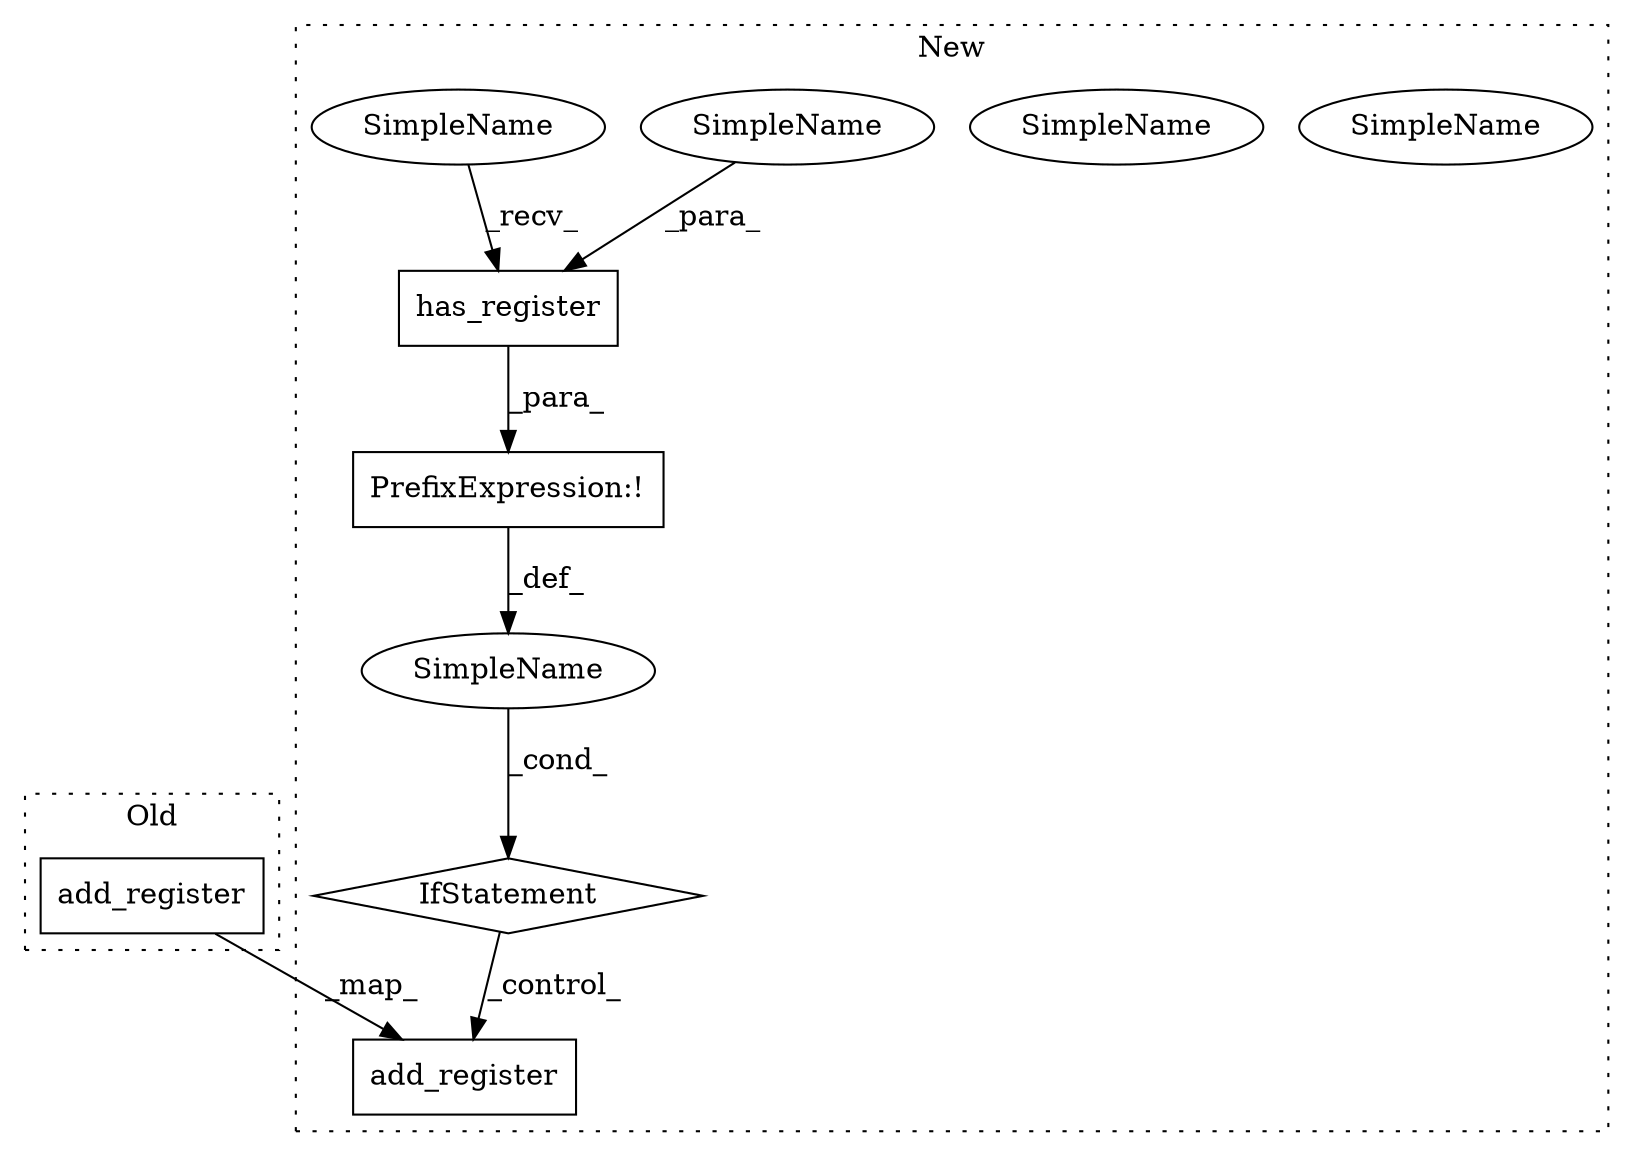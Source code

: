 digraph G {
subgraph cluster0 {
1 [label="add_register" a="32" s="1003,1024" l="13,1" shape="box"];
label = "Old";
style="dotted";
}
subgraph cluster1 {
2 [label="add_register" a="32" s="1050,1071" l="13,1" shape="box"];
3 [label="has_register" a="32" s="1008,1029" l="13,1" shape="box"];
4 [label="PrefixExpression:!" a="38" s="999" l="1" shape="box"];
5 [label="SimpleName" a="42" s="" l="" shape="ellipse"];
6 [label="IfStatement" a="25" s="995,1030" l="4,2" shape="diamond"];
7 [label="SimpleName" a="42" s="1000" l="7" shape="ellipse"];
8 [label="SimpleName" a="42" s="1021" l="8" shape="ellipse"];
9 [label="SimpleName" a="42" s="1021" l="8" shape="ellipse"];
10 [label="SimpleName" a="42" s="1000" l="7" shape="ellipse"];
label = "New";
style="dotted";
}
1 -> 2 [label="_map_"];
3 -> 4 [label="_para_"];
4 -> 5 [label="_def_"];
5 -> 6 [label="_cond_"];
6 -> 2 [label="_control_"];
9 -> 3 [label="_para_"];
10 -> 3 [label="_recv_"];
}